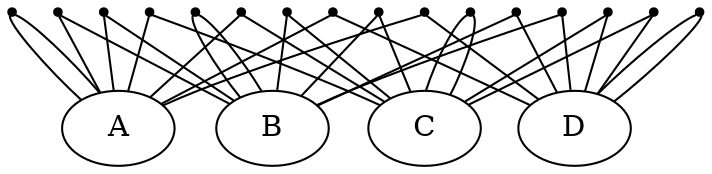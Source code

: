  graph hypergraph{ 
cb16da8e6a6c4dfbb33200e5d36084a2  [shape=point]
cb16da8e6a6c4dfbb33200e5d36084a2 -- A
cb16da8e6a6c4dfbb33200e5d36084a2 -- A
ff244418a92a8ffd551fcf33c  [shape=point]
ff244418a92a8ffd551fcf33c -- A
ff244418a92a8ffd551fcf33c -- B
a874c5da879477ba121ee98a7ddac10  [shape=point]
a874c5da879477ba121ee98a7ddac10 -- A
a874c5da879477ba121ee98a7ddac10 -- C
c6c128c744d00a6212b434c2caa4a  [shape=point]
c6c128c744d00a6212b434c2caa4a -- A
c6c128c744d00a6212b434c2caa4a -- D
e6376b264b64806a5504086b1c566ca  [shape=point]
e6376b264b64806a5504086b1c566ca -- B
e6376b264b64806a5504086b1c566ca -- A
bc627ef2c94d12b62a4e013eee55dc  [shape=point]
bc627ef2c94d12b62a4e013eee55dc -- B
bc627ef2c94d12b62a4e013eee55dc -- B
ff765e237de240479b73609b0b5529b3  [shape=point]
ff765e237de240479b73609b0b5529b3 -- B
ff765e237de240479b73609b0b5529b3 -- C
e626ebdc95d34f718dab8ef0c3279abd  [shape=point]
e626ebdc95d34f718dab8ef0c3279abd -- B
e626ebdc95d34f718dab8ef0c3279abd -- D
ef0fe87585148e7b6a1c5a8b9569009  [shape=point]
ef0fe87585148e7b6a1c5a8b9569009 -- C
ef0fe87585148e7b6a1c5a8b9569009 -- A
fb2d233d419a8ad5b73b36e17bba  [shape=point]
fb2d233d419a8ad5b73b36e17bba -- C
fb2d233d419a8ad5b73b36e17bba -- B
e20d1564f23bd95e421ba8777c1  [shape=point]
e20d1564f23bd95e421ba8777c1 -- C
e20d1564f23bd95e421ba8777c1 -- C
fcb157c14cc4454f881491963aee0e48  [shape=point]
fcb157c14cc4454f881491963aee0e48 -- C
fcb157c14cc4454f881491963aee0e48 -- D
d0ced61a7564c118bf1fc9d51e1c8df  [shape=point]
d0ced61a7564c118bf1fc9d51e1c8df -- D
d0ced61a7564c118bf1fc9d51e1c8df -- A
c8155be79c3d4256b6a15cbcf90cbd48  [shape=point]
c8155be79c3d4256b6a15cbcf90cbd48 -- D
c8155be79c3d4256b6a15cbcf90cbd48 -- B
c1dc63a587724aaf8fb7e49d1de3f928  [shape=point]
c1dc63a587724aaf8fb7e49d1de3f928 -- D
c1dc63a587724aaf8fb7e49d1de3f928 -- C
d49519adae104c57ae162dff12894f6f  [shape=point]
d49519adae104c57ae162dff12894f6f -- D
d49519adae104c57ae162dff12894f6f -- D

}
